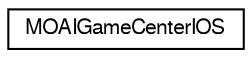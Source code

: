 digraph G
{
  edge [fontname="FreeSans",fontsize="10",labelfontname="FreeSans",labelfontsize="10"];
  node [fontname="FreeSans",fontsize="10",shape=record];
  rankdir=LR;
  Node1 [label="MOAIGameCenterIOS",height=0.2,width=0.4,color="black", fillcolor="white", style="filled",URL="$class_m_o_a_i_game_center_i_o_s.html",tooltip="Wrapper for iOS GameCenter functionality.   	&lt;table cellpadding=&quot;8&quot;&gt;&lt;tr&gt; &lt;td..."];
}
